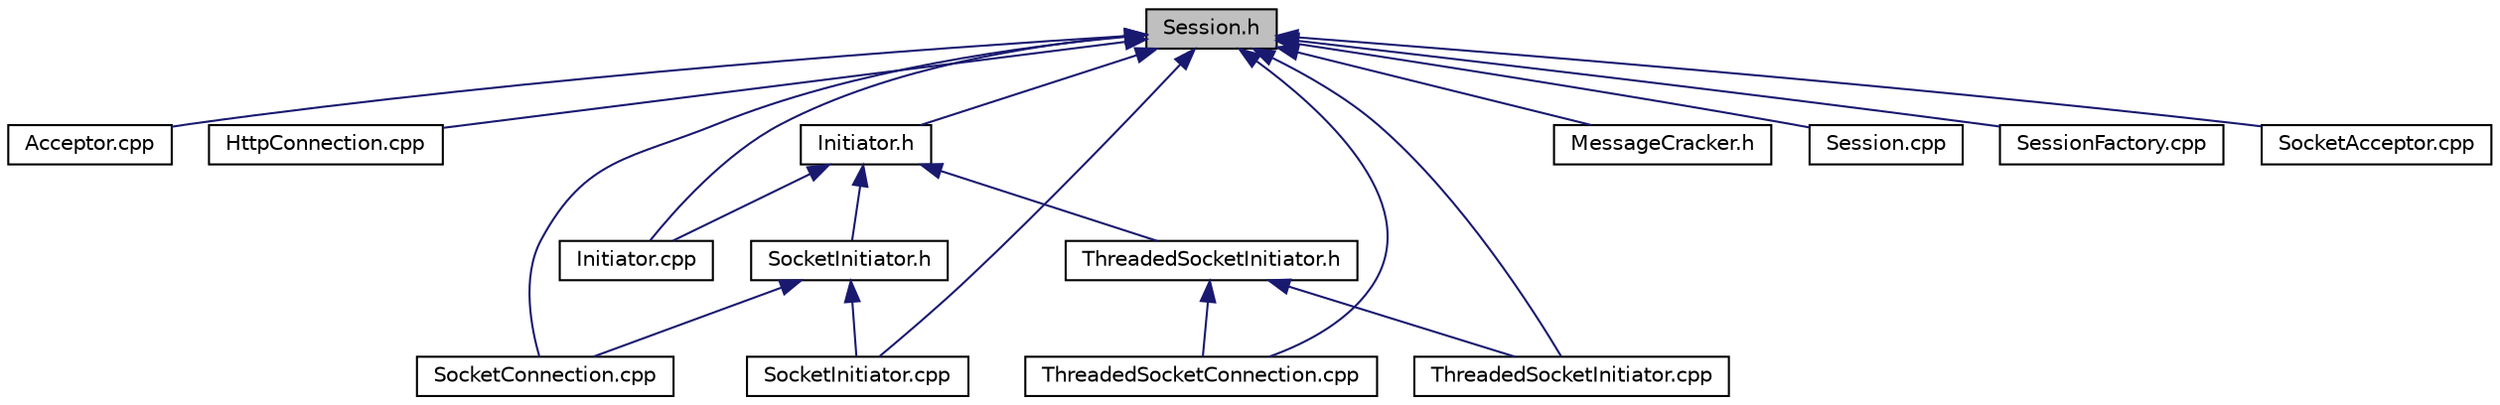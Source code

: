 digraph "Session.h"
{
  edge [fontname="Helvetica",fontsize="10",labelfontname="Helvetica",labelfontsize="10"];
  node [fontname="Helvetica",fontsize="10",shape=record];
  Node73 [label="Session.h",height=0.2,width=0.4,color="black", fillcolor="grey75", style="filled", fontcolor="black"];
  Node73 -> Node74 [dir="back",color="midnightblue",fontsize="10",style="solid",fontname="Helvetica"];
  Node74 [label="Acceptor.cpp",height=0.2,width=0.4,color="black", fillcolor="white", style="filled",URL="$_acceptor_8cpp.html"];
  Node73 -> Node75 [dir="back",color="midnightblue",fontsize="10",style="solid",fontname="Helvetica"];
  Node75 [label="HttpConnection.cpp",height=0.2,width=0.4,color="black", fillcolor="white", style="filled",URL="$_http_connection_8cpp.html"];
  Node73 -> Node76 [dir="back",color="midnightblue",fontsize="10",style="solid",fontname="Helvetica"];
  Node76 [label="Initiator.h",height=0.2,width=0.4,color="black", fillcolor="white", style="filled",URL="$_initiator_8h.html"];
  Node76 -> Node77 [dir="back",color="midnightblue",fontsize="10",style="solid",fontname="Helvetica"];
  Node77 [label="Initiator.cpp",height=0.2,width=0.4,color="black", fillcolor="white", style="filled",URL="$_initiator_8cpp.html"];
  Node76 -> Node78 [dir="back",color="midnightblue",fontsize="10",style="solid",fontname="Helvetica"];
  Node78 [label="SocketInitiator.h",height=0.2,width=0.4,color="black", fillcolor="white", style="filled",URL="$_socket_initiator_8h.html"];
  Node78 -> Node79 [dir="back",color="midnightblue",fontsize="10",style="solid",fontname="Helvetica"];
  Node79 [label="SocketConnection.cpp",height=0.2,width=0.4,color="black", fillcolor="white", style="filled",URL="$_socket_connection_8cpp.html"];
  Node78 -> Node80 [dir="back",color="midnightblue",fontsize="10",style="solid",fontname="Helvetica"];
  Node80 [label="SocketInitiator.cpp",height=0.2,width=0.4,color="black", fillcolor="white", style="filled",URL="$_socket_initiator_8cpp.html"];
  Node76 -> Node81 [dir="back",color="midnightblue",fontsize="10",style="solid",fontname="Helvetica"];
  Node81 [label="ThreadedSocketInitiator.h",height=0.2,width=0.4,color="black", fillcolor="white", style="filled",URL="$_threaded_socket_initiator_8h.html"];
  Node81 -> Node82 [dir="back",color="midnightblue",fontsize="10",style="solid",fontname="Helvetica"];
  Node82 [label="ThreadedSocketConnection.cpp",height=0.2,width=0.4,color="black", fillcolor="white", style="filled",URL="$_threaded_socket_connection_8cpp.html"];
  Node81 -> Node83 [dir="back",color="midnightblue",fontsize="10",style="solid",fontname="Helvetica"];
  Node83 [label="ThreadedSocketInitiator.cpp",height=0.2,width=0.4,color="black", fillcolor="white", style="filled",URL="$_threaded_socket_initiator_8cpp.html"];
  Node73 -> Node77 [dir="back",color="midnightblue",fontsize="10",style="solid",fontname="Helvetica"];
  Node73 -> Node84 [dir="back",color="midnightblue",fontsize="10",style="solid",fontname="Helvetica"];
  Node84 [label="MessageCracker.h",height=0.2,width=0.4,color="black", fillcolor="white", style="filled",URL="$_message_cracker_8h.html"];
  Node73 -> Node85 [dir="back",color="midnightblue",fontsize="10",style="solid",fontname="Helvetica"];
  Node85 [label="Session.cpp",height=0.2,width=0.4,color="black", fillcolor="white", style="filled",URL="$_session_8cpp.html"];
  Node73 -> Node86 [dir="back",color="midnightblue",fontsize="10",style="solid",fontname="Helvetica"];
  Node86 [label="SessionFactory.cpp",height=0.2,width=0.4,color="black", fillcolor="white", style="filled",URL="$_session_factory_8cpp.html"];
  Node73 -> Node87 [dir="back",color="midnightblue",fontsize="10",style="solid",fontname="Helvetica"];
  Node87 [label="SocketAcceptor.cpp",height=0.2,width=0.4,color="black", fillcolor="white", style="filled",URL="$_socket_acceptor_8cpp.html"];
  Node73 -> Node79 [dir="back",color="midnightblue",fontsize="10",style="solid",fontname="Helvetica"];
  Node73 -> Node80 [dir="back",color="midnightblue",fontsize="10",style="solid",fontname="Helvetica"];
  Node73 -> Node82 [dir="back",color="midnightblue",fontsize="10",style="solid",fontname="Helvetica"];
  Node73 -> Node83 [dir="back",color="midnightblue",fontsize="10",style="solid",fontname="Helvetica"];
}
